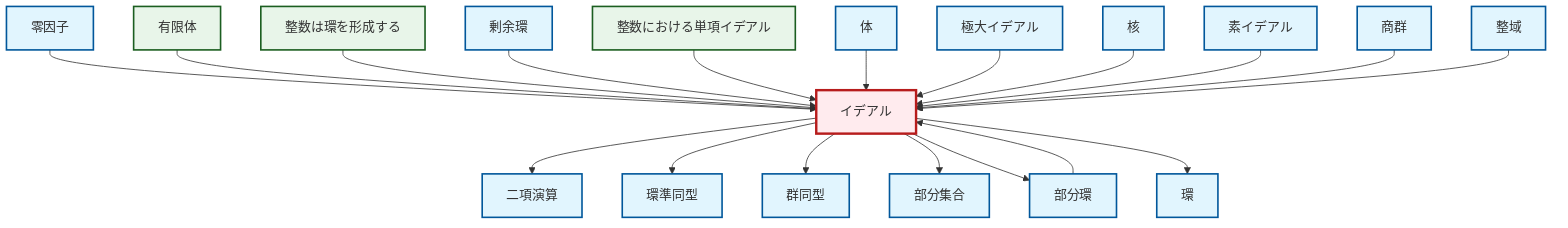 graph TD
    classDef definition fill:#e1f5fe,stroke:#01579b,stroke-width:2px
    classDef theorem fill:#f3e5f5,stroke:#4a148c,stroke-width:2px
    classDef axiom fill:#fff3e0,stroke:#e65100,stroke-width:2px
    classDef example fill:#e8f5e9,stroke:#1b5e20,stroke-width:2px
    classDef current fill:#ffebee,stroke:#b71c1c,stroke-width:3px
    def-subset["部分集合"]:::definition
    def-isomorphism["群同型"]:::definition
    ex-principal-ideal["整数における単項イデアル"]:::example
    def-field["体"]:::definition
    def-quotient-ring["剰余環"]:::definition
    ex-integers-ring["整数は環を形成する"]:::example
    def-binary-operation["二項演算"]:::definition
    def-subring["部分環"]:::definition
    def-kernel["核"]:::definition
    def-prime-ideal["素イデアル"]:::definition
    ex-finite-field["有限体"]:::example
    def-ring-homomorphism["環準同型"]:::definition
    def-integral-domain["整域"]:::definition
    def-maximal-ideal["極大イデアル"]:::definition
    def-ideal["イデアル"]:::definition
    def-zero-divisor["零因子"]:::definition
    def-ring["環"]:::definition
    def-quotient-group["商群"]:::definition
    def-ideal --> def-binary-operation
    def-zero-divisor --> def-ideal
    def-subring --> def-ideal
    def-ideal --> def-ring-homomorphism
    ex-finite-field --> def-ideal
    ex-integers-ring --> def-ideal
    def-quotient-ring --> def-ideal
    ex-principal-ideal --> def-ideal
    def-field --> def-ideal
    def-maximal-ideal --> def-ideal
    def-kernel --> def-ideal
    def-ideal --> def-isomorphism
    def-ideal --> def-subset
    def-prime-ideal --> def-ideal
    def-quotient-group --> def-ideal
    def-ideal --> def-subring
    def-ideal --> def-ring
    def-integral-domain --> def-ideal
    class def-ideal current